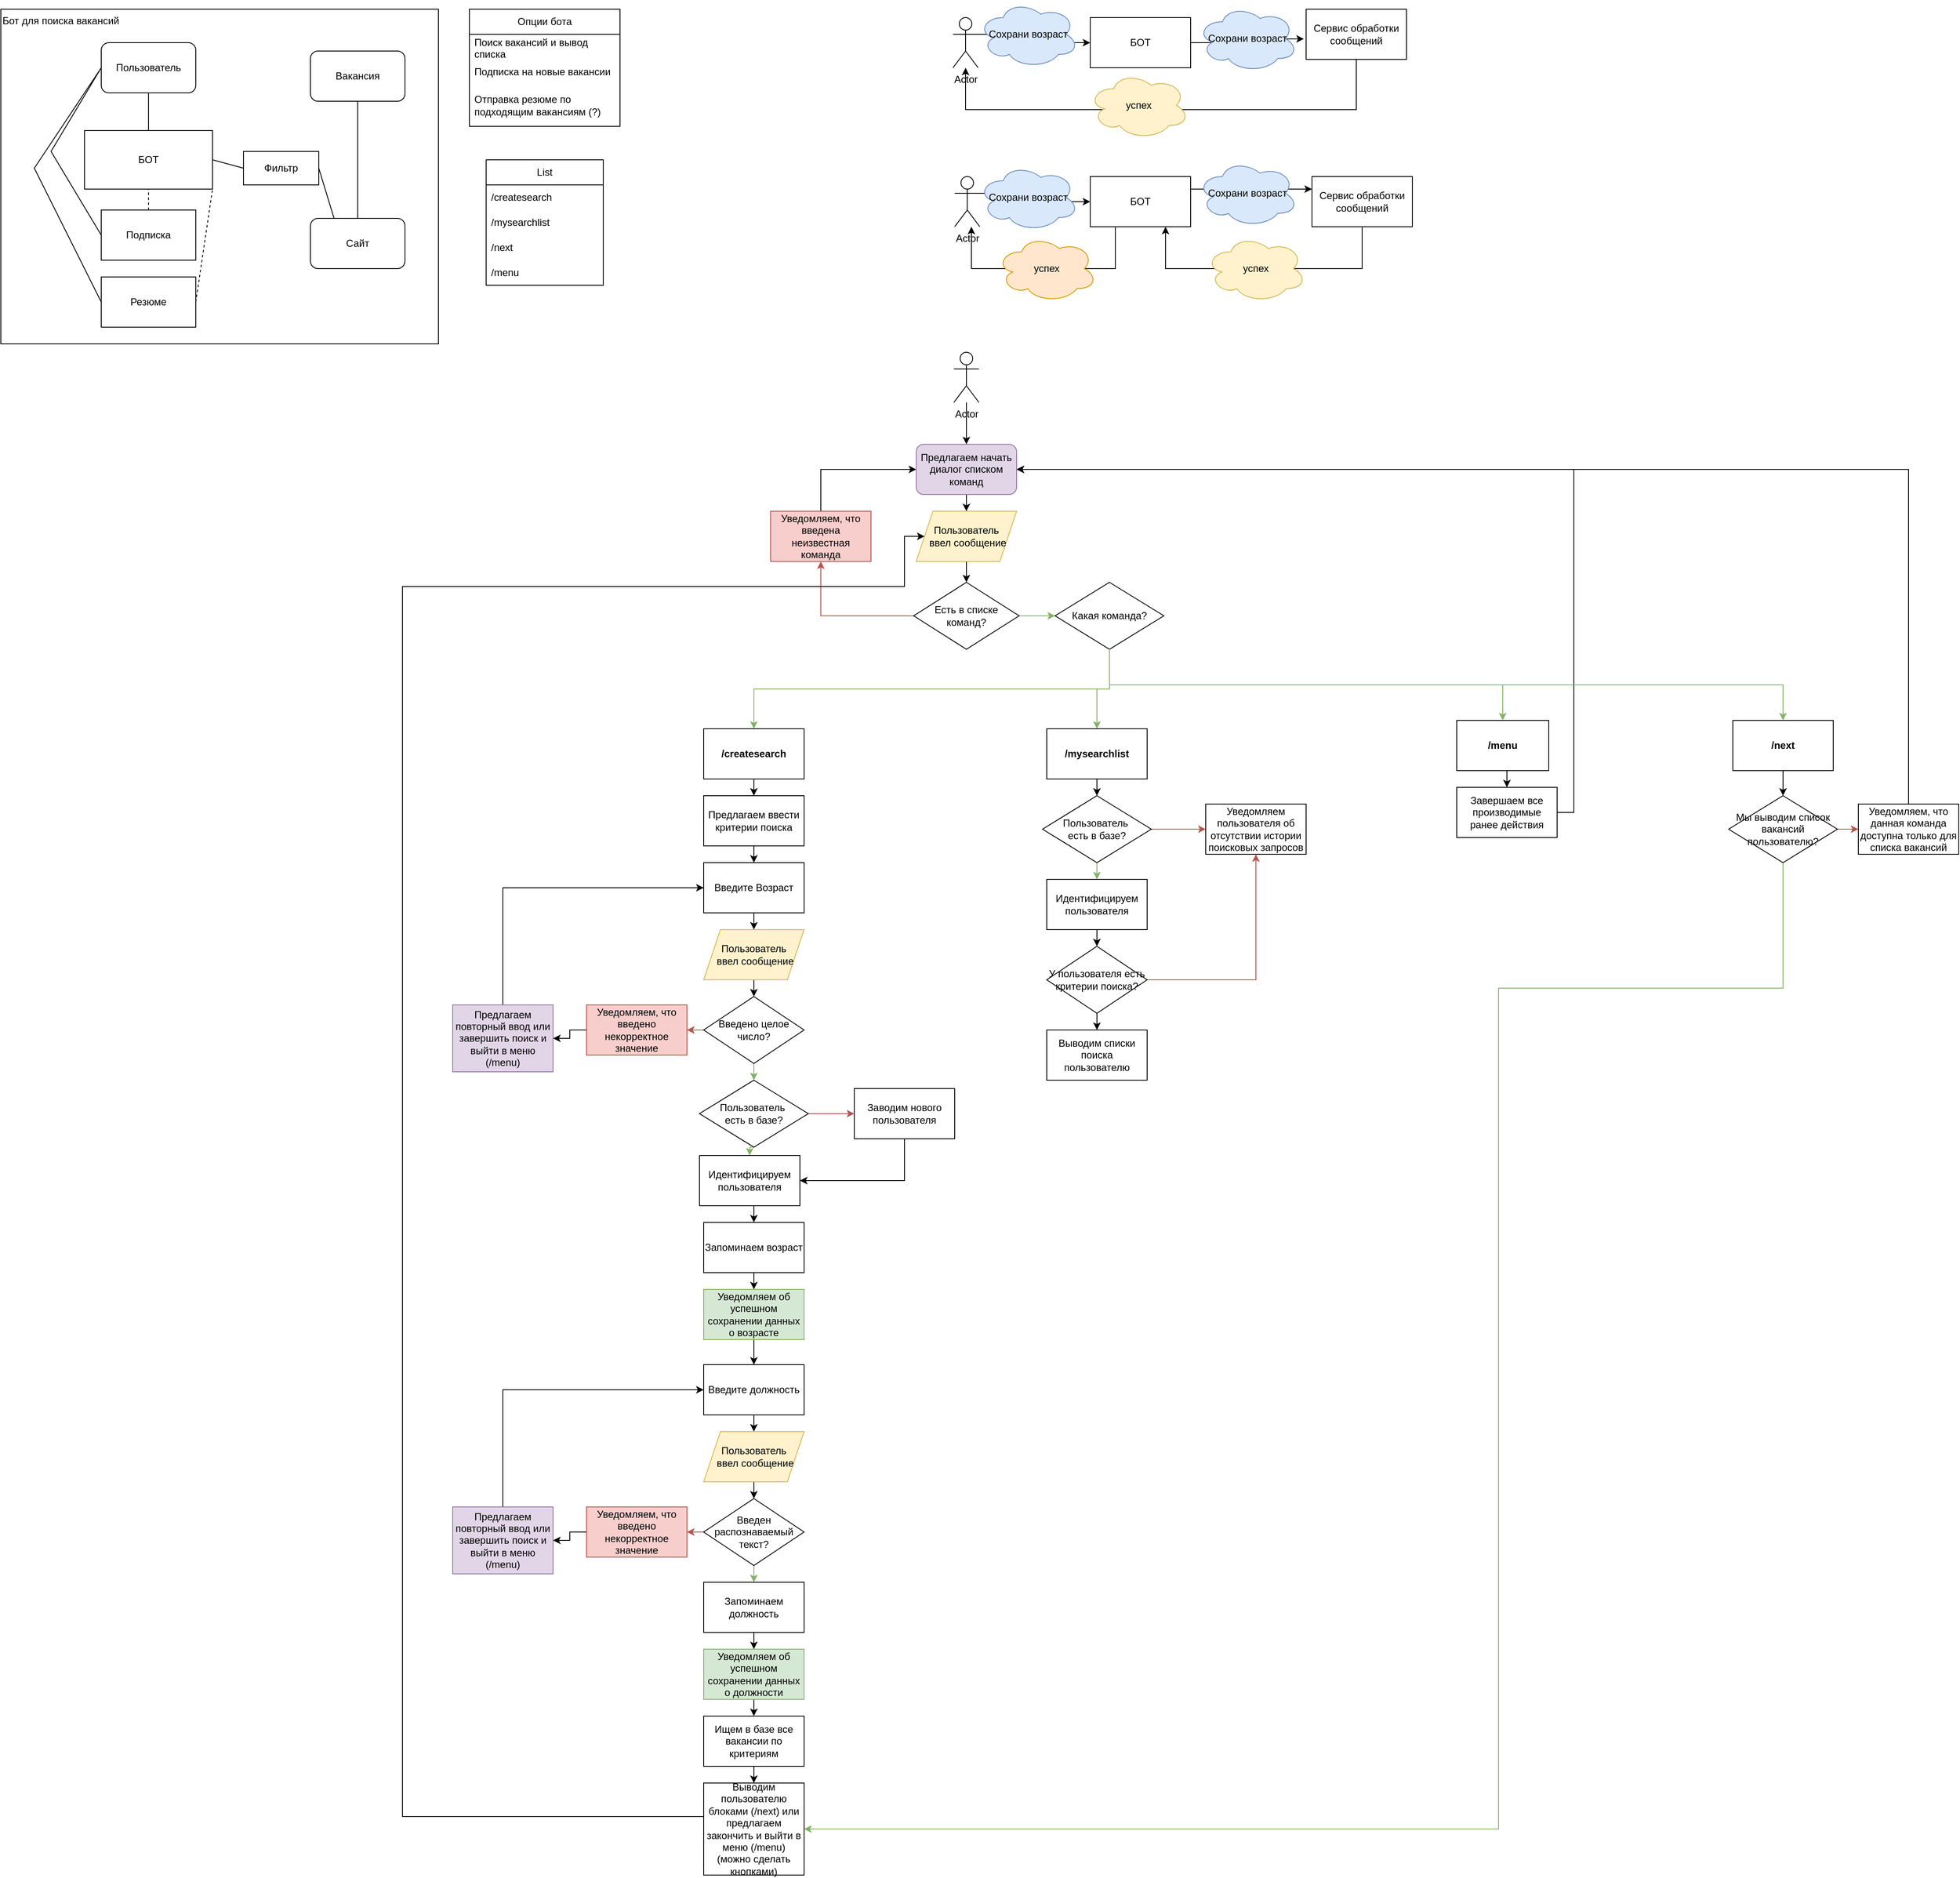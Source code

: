 <mxfile version="26.0.13">
  <diagram name="Страница — 1" id="PxiWRlju5SRMl_IQGcl_">
    <mxGraphModel dx="2215" dy="759" grid="1" gridSize="10" guides="1" tooltips="1" connect="1" arrows="1" fold="1" page="1" pageScale="1" pageWidth="827" pageHeight="1169" math="0" shadow="0">
      <root>
        <mxCell id="0" />
        <mxCell id="1" parent="0" />
        <object label="Бот для поиска вакансий" id="4vYxt44_CAvYpNPKEf0z-1">
          <mxCell style="rounded=0;whiteSpace=wrap;html=1;align=left;verticalAlign=top;" parent="1" vertex="1">
            <mxGeometry x="-740" y="60" width="523" height="400" as="geometry" />
          </mxCell>
        </object>
        <mxCell id="4vYxt44_CAvYpNPKEf0z-2" value="Пользователь" style="rounded=1;whiteSpace=wrap;html=1;" parent="1" vertex="1">
          <mxGeometry x="-620" y="100" width="113" height="60" as="geometry" />
        </mxCell>
        <mxCell id="4vYxt44_CAvYpNPKEf0z-3" value="Вакансия" style="rounded=1;whiteSpace=wrap;html=1;" parent="1" vertex="1">
          <mxGeometry x="-370" y="110" width="113" height="60" as="geometry" />
        </mxCell>
        <mxCell id="4vYxt44_CAvYpNPKEf0z-5" value="Сайт" style="rounded=1;whiteSpace=wrap;html=1;" parent="1" vertex="1">
          <mxGeometry x="-370" y="310" width="113" height="60" as="geometry" />
        </mxCell>
        <mxCell id="4vYxt44_CAvYpNPKEf0z-6" value="" style="endArrow=none;html=1;rounded=0;entryX=0.5;entryY=1;entryDx=0;entryDy=0;exitX=0.5;exitY=0;exitDx=0;exitDy=0;" parent="1" source="4vYxt44_CAvYpNPKEf0z-5" target="4vYxt44_CAvYpNPKEf0z-3" edge="1">
          <mxGeometry width="50" height="50" relative="1" as="geometry">
            <mxPoint x="-410" y="270" as="sourcePoint" />
            <mxPoint x="-360" y="220" as="targetPoint" />
          </mxGeometry>
        </mxCell>
        <mxCell id="4vYxt44_CAvYpNPKEf0z-7" value="БОТ" style="rounded=0;whiteSpace=wrap;html=1;" parent="1" vertex="1">
          <mxGeometry x="-640" y="205" width="153" height="70" as="geometry" />
        </mxCell>
        <mxCell id="4vYxt44_CAvYpNPKEf0z-10" value="" style="endArrow=none;html=1;rounded=0;entryX=0.5;entryY=1;entryDx=0;entryDy=0;exitX=0.5;exitY=0;exitDx=0;exitDy=0;" parent="1" source="4vYxt44_CAvYpNPKEf0z-7" target="4vYxt44_CAvYpNPKEf0z-2" edge="1">
          <mxGeometry width="50" height="50" relative="1" as="geometry">
            <mxPoint x="-410" y="270" as="sourcePoint" />
            <mxPoint x="-360" y="220" as="targetPoint" />
          </mxGeometry>
        </mxCell>
        <mxCell id="4vYxt44_CAvYpNPKEf0z-12" value="Подписка" style="rounded=0;whiteSpace=wrap;html=1;" parent="1" vertex="1">
          <mxGeometry x="-620" y="300" width="113" height="60" as="geometry" />
        </mxCell>
        <mxCell id="4vYxt44_CAvYpNPKEf0z-13" value="" style="endArrow=none;html=1;rounded=0;exitX=0;exitY=0.5;exitDx=0;exitDy=0;entryX=0;entryY=0.5;entryDx=0;entryDy=0;" parent="1" source="4vYxt44_CAvYpNPKEf0z-12" target="4vYxt44_CAvYpNPKEf0z-2" edge="1">
          <mxGeometry width="50" height="50" relative="1" as="geometry">
            <mxPoint x="-560" y="300" as="sourcePoint" />
            <mxPoint x="-510" y="250" as="targetPoint" />
            <Array as="points">
              <mxPoint x="-680" y="230" />
            </Array>
          </mxGeometry>
        </mxCell>
        <mxCell id="4vYxt44_CAvYpNPKEf0z-16" value="Опции бота" style="swimlane;fontStyle=0;childLayout=stackLayout;horizontal=1;startSize=30;horizontalStack=0;resizeParent=1;resizeParentMax=0;resizeLast=0;collapsible=1;marginBottom=0;whiteSpace=wrap;html=1;" parent="1" vertex="1">
          <mxGeometry x="-180" y="60" width="180" height="140" as="geometry">
            <mxRectangle x="620" y="40" width="110" height="30" as="alternateBounds" />
          </mxGeometry>
        </mxCell>
        <mxCell id="4vYxt44_CAvYpNPKEf0z-17" value="Поиск вакансий и вывод списка" style="text;strokeColor=none;fillColor=none;align=left;verticalAlign=middle;spacingLeft=4;spacingRight=4;overflow=hidden;points=[[0,0.5],[1,0.5]];portConstraint=eastwest;rotatable=0;whiteSpace=wrap;html=1;" parent="4vYxt44_CAvYpNPKEf0z-16" vertex="1">
          <mxGeometry y="30" width="180" height="30" as="geometry" />
        </mxCell>
        <mxCell id="4vYxt44_CAvYpNPKEf0z-18" value="Подписка на новые вакансии" style="text;strokeColor=none;fillColor=none;align=left;verticalAlign=middle;spacingLeft=4;spacingRight=4;overflow=hidden;points=[[0,0.5],[1,0.5]];portConstraint=eastwest;rotatable=0;whiteSpace=wrap;html=1;" parent="4vYxt44_CAvYpNPKEf0z-16" vertex="1">
          <mxGeometry y="60" width="180" height="30" as="geometry" />
        </mxCell>
        <mxCell id="4vYxt44_CAvYpNPKEf0z-19" value="Отправка резюме по подходящим вакансиям (?)" style="text;strokeColor=none;fillColor=none;align=left;verticalAlign=middle;spacingLeft=4;spacingRight=4;overflow=hidden;points=[[0,0.5],[1,0.5]];portConstraint=eastwest;rotatable=0;whiteSpace=wrap;html=1;" parent="4vYxt44_CAvYpNPKEf0z-16" vertex="1">
          <mxGeometry y="90" width="180" height="50" as="geometry" />
        </mxCell>
        <mxCell id="4vYxt44_CAvYpNPKEf0z-20" value="Резюме" style="rounded=0;whiteSpace=wrap;html=1;" parent="1" vertex="1">
          <mxGeometry x="-620" y="380" width="113" height="60" as="geometry" />
        </mxCell>
        <mxCell id="4vYxt44_CAvYpNPKEf0z-21" value="" style="endArrow=none;html=1;rounded=0;exitX=0;exitY=0.5;exitDx=0;exitDy=0;" parent="1" source="4vYxt44_CAvYpNPKEf0z-20" edge="1">
          <mxGeometry width="50" height="50" relative="1" as="geometry">
            <mxPoint x="-350" y="320" as="sourcePoint" />
            <mxPoint x="-620" y="130" as="targetPoint" />
            <Array as="points">
              <mxPoint x="-700" y="250" />
            </Array>
          </mxGeometry>
        </mxCell>
        <mxCell id="4vYxt44_CAvYpNPKEf0z-22" value="" style="endArrow=none;dashed=1;html=1;rounded=0;entryX=1;entryY=1;entryDx=0;entryDy=0;exitX=1;exitY=0.5;exitDx=0;exitDy=0;" parent="1" source="4vYxt44_CAvYpNPKEf0z-20" target="4vYxt44_CAvYpNPKEf0z-7" edge="1">
          <mxGeometry width="50" height="50" relative="1" as="geometry">
            <mxPoint x="-410" y="330" as="sourcePoint" />
            <mxPoint x="-360" y="280" as="targetPoint" />
          </mxGeometry>
        </mxCell>
        <mxCell id="4vYxt44_CAvYpNPKEf0z-23" value="" style="endArrow=none;dashed=1;html=1;rounded=0;exitX=0.5;exitY=0;exitDx=0;exitDy=0;entryX=0.5;entryY=1;entryDx=0;entryDy=0;" parent="1" source="4vYxt44_CAvYpNPKEf0z-12" target="4vYxt44_CAvYpNPKEf0z-7" edge="1">
          <mxGeometry width="50" height="50" relative="1" as="geometry">
            <mxPoint x="-410" y="330" as="sourcePoint" />
            <mxPoint x="-360" y="280" as="targetPoint" />
          </mxGeometry>
        </mxCell>
        <mxCell id="4vYxt44_CAvYpNPKEf0z-24" value="Фильтр" style="rounded=0;whiteSpace=wrap;html=1;" parent="1" vertex="1">
          <mxGeometry x="-450" y="230" width="90" height="40" as="geometry" />
        </mxCell>
        <mxCell id="4vYxt44_CAvYpNPKEf0z-25" value="" style="endArrow=none;html=1;rounded=0;entryX=1;entryY=0.5;entryDx=0;entryDy=0;exitX=0;exitY=0.5;exitDx=0;exitDy=0;" parent="1" source="4vYxt44_CAvYpNPKEf0z-24" target="4vYxt44_CAvYpNPKEf0z-7" edge="1">
          <mxGeometry width="50" height="50" relative="1" as="geometry">
            <mxPoint x="-410" y="330" as="sourcePoint" />
            <mxPoint x="-360" y="280" as="targetPoint" />
          </mxGeometry>
        </mxCell>
        <mxCell id="4vYxt44_CAvYpNPKEf0z-27" value="" style="endArrow=none;html=1;rounded=0;entryX=1;entryY=0.5;entryDx=0;entryDy=0;exitX=0.25;exitY=0;exitDx=0;exitDy=0;" parent="1" source="4vYxt44_CAvYpNPKEf0z-5" target="4vYxt44_CAvYpNPKEf0z-24" edge="1">
          <mxGeometry width="50" height="50" relative="1" as="geometry">
            <mxPoint x="-410" y="330" as="sourcePoint" />
            <mxPoint x="-360" y="280" as="targetPoint" />
          </mxGeometry>
        </mxCell>
        <mxCell id="38Pmqb4Eqk_W6jEw18lp-6" style="edgeStyle=orthogonalEdgeStyle;rounded=0;orthogonalLoop=1;jettySize=auto;html=1;exitX=0.5;exitY=1;exitDx=0;exitDy=0;entryX=0.5;entryY=0;entryDx=0;entryDy=0;" parent="1" source="38Pmqb4Eqk_W6jEw18lp-1" target="38Pmqb4Eqk_W6jEw18lp-3" edge="1">
          <mxGeometry relative="1" as="geometry" />
        </mxCell>
        <mxCell id="38Pmqb4Eqk_W6jEw18lp-1" value="Пользователь&lt;div&gt;&amp;nbsp;ввел сообщение&lt;/div&gt;" style="shape=parallelogram;perimeter=parallelogramPerimeter;whiteSpace=wrap;html=1;fixedSize=1;fillColor=#fff2cc;strokeColor=#d6b656;" parent="1" vertex="1">
          <mxGeometry x="354" y="660" width="120" height="60" as="geometry" />
        </mxCell>
        <object label="" Нет="" id="38Pmqb4Eqk_W6jEw18lp-10">
          <mxCell style="edgeStyle=orthogonalEdgeStyle;rounded=0;orthogonalLoop=1;jettySize=auto;html=1;exitX=0;exitY=0.5;exitDx=0;exitDy=0;entryX=0.5;entryY=1;entryDx=0;entryDy=0;fillColor=#f8cecc;strokeColor=#b85450;" parent="1" source="38Pmqb4Eqk_W6jEw18lp-3" target="38Pmqb4Eqk_W6jEw18lp-9" edge="1">
            <mxGeometry relative="1" as="geometry" />
          </mxCell>
        </object>
        <mxCell id="38Pmqb4Eqk_W6jEw18lp-21" style="edgeStyle=orthogonalEdgeStyle;rounded=0;orthogonalLoop=1;jettySize=auto;html=1;exitX=1;exitY=0.5;exitDx=0;exitDy=0;entryX=0;entryY=0.5;entryDx=0;entryDy=0;fillColor=#d5e8d4;strokeColor=#82b366;" parent="1" source="38Pmqb4Eqk_W6jEw18lp-3" target="38Pmqb4Eqk_W6jEw18lp-13" edge="1">
          <mxGeometry relative="1" as="geometry" />
        </mxCell>
        <mxCell id="38Pmqb4Eqk_W6jEw18lp-3" value="Есть в списке команд?" style="rhombus;whiteSpace=wrap;html=1;" parent="1" vertex="1">
          <mxGeometry x="351" y="745" width="126" height="80" as="geometry" />
        </mxCell>
        <mxCell id="38Pmqb4Eqk_W6jEw18lp-8" style="edgeStyle=orthogonalEdgeStyle;rounded=0;orthogonalLoop=1;jettySize=auto;html=1;exitX=0.5;exitY=1;exitDx=0;exitDy=0;entryX=0.5;entryY=0;entryDx=0;entryDy=0;" parent="1" source="38Pmqb4Eqk_W6jEw18lp-7" target="38Pmqb4Eqk_W6jEw18lp-1" edge="1">
          <mxGeometry relative="1" as="geometry" />
        </mxCell>
        <mxCell id="38Pmqb4Eqk_W6jEw18lp-7" value="Предлагаем начать диалог списком команд" style="rounded=1;whiteSpace=wrap;html=1;fillColor=#e1d5e7;strokeColor=#9673a6;" parent="1" vertex="1">
          <mxGeometry x="354" y="580" width="120" height="60" as="geometry" />
        </mxCell>
        <mxCell id="38Pmqb4Eqk_W6jEw18lp-11" style="edgeStyle=orthogonalEdgeStyle;rounded=0;orthogonalLoop=1;jettySize=auto;html=1;exitX=0.5;exitY=0;exitDx=0;exitDy=0;entryX=0;entryY=0.5;entryDx=0;entryDy=0;" parent="1" source="38Pmqb4Eqk_W6jEw18lp-9" target="38Pmqb4Eqk_W6jEw18lp-7" edge="1">
          <mxGeometry relative="1" as="geometry" />
        </mxCell>
        <mxCell id="38Pmqb4Eqk_W6jEw18lp-9" value="Уведомляем, что введена неизвестная команда" style="rounded=0;whiteSpace=wrap;html=1;fillColor=#f8cecc;strokeColor=#b85450;" parent="1" vertex="1">
          <mxGeometry x="180" y="660" width="120" height="60" as="geometry" />
        </mxCell>
        <mxCell id="38Pmqb4Eqk_W6jEw18lp-23" style="edgeStyle=orthogonalEdgeStyle;rounded=0;orthogonalLoop=1;jettySize=auto;html=1;exitX=0.5;exitY=1;exitDx=0;exitDy=0;entryX=0.5;entryY=0;entryDx=0;entryDy=0;fillColor=#d5e8d4;strokeColor=#82b366;" parent="1" source="38Pmqb4Eqk_W6jEw18lp-13" target="38Pmqb4Eqk_W6jEw18lp-22" edge="1">
          <mxGeometry relative="1" as="geometry" />
        </mxCell>
        <mxCell id="38Pmqb4Eqk_W6jEw18lp-68" style="edgeStyle=orthogonalEdgeStyle;rounded=0;orthogonalLoop=1;jettySize=auto;html=1;exitX=0.5;exitY=1;exitDx=0;exitDy=0;entryX=0.5;entryY=0;entryDx=0;entryDy=0;fillColor=#d5e8d4;strokeColor=#82b366;" parent="1" source="38Pmqb4Eqk_W6jEw18lp-13" target="38Pmqb4Eqk_W6jEw18lp-67" edge="1">
          <mxGeometry relative="1" as="geometry" />
        </mxCell>
        <mxCell id="38Pmqb4Eqk_W6jEw18lp-123" style="edgeStyle=orthogonalEdgeStyle;rounded=0;orthogonalLoop=1;jettySize=auto;html=1;exitX=0.5;exitY=1;exitDx=0;exitDy=0;entryX=0.5;entryY=0;entryDx=0;entryDy=0;fillColor=#d5e8d4;strokeColor=#82b366;" parent="1" source="38Pmqb4Eqk_W6jEw18lp-13" target="38Pmqb4Eqk_W6jEw18lp-121" edge="1">
          <mxGeometry relative="1" as="geometry" />
        </mxCell>
        <mxCell id="38Pmqb4Eqk_W6jEw18lp-13" value="&lt;div style=&quot;text-align: left;&quot;&gt;&lt;span style=&quot;background-color: transparent; color: light-dark(rgb(0, 0, 0), rgb(255, 255, 255));&quot;&gt;Какая команда?&lt;/span&gt;&lt;/div&gt;" style="rhombus;whiteSpace=wrap;html=1;" parent="1" vertex="1">
          <mxGeometry x="520" y="745" width="130" height="80" as="geometry" />
        </mxCell>
        <mxCell id="38Pmqb4Eqk_W6jEw18lp-16" value="List" style="swimlane;fontStyle=0;childLayout=stackLayout;horizontal=1;startSize=30;horizontalStack=0;resizeParent=1;resizeParentMax=0;resizeLast=0;collapsible=1;marginBottom=0;whiteSpace=wrap;html=1;" parent="1" vertex="1">
          <mxGeometry x="-160" y="240" width="140" height="150" as="geometry" />
        </mxCell>
        <mxCell id="38Pmqb4Eqk_W6jEw18lp-104" value="/createsearch" style="text;strokeColor=none;fillColor=none;align=left;verticalAlign=middle;spacingLeft=4;spacingRight=4;overflow=hidden;points=[[0,0.5],[1,0.5]];portConstraint=eastwest;rotatable=0;whiteSpace=wrap;html=1;" parent="38Pmqb4Eqk_W6jEw18lp-16" vertex="1">
          <mxGeometry y="30" width="140" height="30" as="geometry" />
        </mxCell>
        <mxCell id="38Pmqb4Eqk_W6jEw18lp-18" value="/mysearchlist" style="text;strokeColor=none;fillColor=none;align=left;verticalAlign=middle;spacingLeft=4;spacingRight=4;overflow=hidden;points=[[0,0.5],[1,0.5]];portConstraint=eastwest;rotatable=0;whiteSpace=wrap;html=1;" parent="38Pmqb4Eqk_W6jEw18lp-16" vertex="1">
          <mxGeometry y="60" width="140" height="30" as="geometry" />
        </mxCell>
        <mxCell id="38Pmqb4Eqk_W6jEw18lp-116" value="/next" style="text;strokeColor=none;fillColor=none;align=left;verticalAlign=middle;spacingLeft=4;spacingRight=4;overflow=hidden;points=[[0,0.5],[1,0.5]];portConstraint=eastwest;rotatable=0;whiteSpace=wrap;html=1;" parent="38Pmqb4Eqk_W6jEw18lp-16" vertex="1">
          <mxGeometry y="90" width="140" height="30" as="geometry" />
        </mxCell>
        <mxCell id="38Pmqb4Eqk_W6jEw18lp-19" value="/menu" style="text;strokeColor=none;fillColor=none;align=left;verticalAlign=middle;spacingLeft=4;spacingRight=4;overflow=hidden;points=[[0,0.5],[1,0.5]];portConstraint=eastwest;rotatable=0;whiteSpace=wrap;html=1;" parent="38Pmqb4Eqk_W6jEw18lp-16" vertex="1">
          <mxGeometry y="120" width="140" height="30" as="geometry" />
        </mxCell>
        <mxCell id="38Pmqb4Eqk_W6jEw18lp-25" value="" style="edgeStyle=orthogonalEdgeStyle;rounded=0;orthogonalLoop=1;jettySize=auto;html=1;" parent="1" source="38Pmqb4Eqk_W6jEw18lp-22" target="38Pmqb4Eqk_W6jEw18lp-24" edge="1">
          <mxGeometry relative="1" as="geometry" />
        </mxCell>
        <mxCell id="38Pmqb4Eqk_W6jEw18lp-22" value="&lt;b&gt;/createsearch&lt;/b&gt;" style="rounded=0;whiteSpace=wrap;html=1;" parent="1" vertex="1">
          <mxGeometry x="100" y="920" width="120" height="60" as="geometry" />
        </mxCell>
        <mxCell id="38Pmqb4Eqk_W6jEw18lp-27" value="" style="edgeStyle=orthogonalEdgeStyle;rounded=0;orthogonalLoop=1;jettySize=auto;html=1;" parent="1" source="38Pmqb4Eqk_W6jEw18lp-24" target="38Pmqb4Eqk_W6jEw18lp-26" edge="1">
          <mxGeometry relative="1" as="geometry" />
        </mxCell>
        <mxCell id="38Pmqb4Eqk_W6jEw18lp-24" value="Предлагаем ввести критерии поиска" style="rounded=0;whiteSpace=wrap;html=1;" parent="1" vertex="1">
          <mxGeometry x="100" y="1000" width="120" height="60" as="geometry" />
        </mxCell>
        <mxCell id="38Pmqb4Eqk_W6jEw18lp-31" style="edgeStyle=orthogonalEdgeStyle;rounded=0;orthogonalLoop=1;jettySize=auto;html=1;exitX=0.5;exitY=1;exitDx=0;exitDy=0;entryX=0.5;entryY=0;entryDx=0;entryDy=0;" parent="1" source="38Pmqb4Eqk_W6jEw18lp-26" target="38Pmqb4Eqk_W6jEw18lp-30" edge="1">
          <mxGeometry relative="1" as="geometry" />
        </mxCell>
        <mxCell id="38Pmqb4Eqk_W6jEw18lp-26" value="Введите Возраст" style="rounded=0;whiteSpace=wrap;html=1;" parent="1" vertex="1">
          <mxGeometry x="100" y="1080" width="120" height="60" as="geometry" />
        </mxCell>
        <mxCell id="38Pmqb4Eqk_W6jEw18lp-34" style="edgeStyle=orthogonalEdgeStyle;rounded=0;orthogonalLoop=1;jettySize=auto;html=1;exitX=0.5;exitY=1;exitDx=0;exitDy=0;entryX=0.5;entryY=0;entryDx=0;entryDy=0;" parent="1" source="38Pmqb4Eqk_W6jEw18lp-30" edge="1">
          <mxGeometry relative="1" as="geometry">
            <mxPoint x="160" y="1240" as="targetPoint" />
          </mxGeometry>
        </mxCell>
        <mxCell id="38Pmqb4Eqk_W6jEw18lp-30" value="Пользователь&lt;div&gt;&amp;nbsp;ввел сообщение&lt;/div&gt;" style="shape=parallelogram;perimeter=parallelogramPerimeter;whiteSpace=wrap;html=1;fixedSize=1;fillColor=#fff2cc;strokeColor=#d6b656;" parent="1" vertex="1">
          <mxGeometry x="100" y="1160" width="120" height="60" as="geometry" />
        </mxCell>
        <mxCell id="38Pmqb4Eqk_W6jEw18lp-38" style="edgeStyle=orthogonalEdgeStyle;rounded=0;orthogonalLoop=1;jettySize=auto;html=1;exitX=0;exitY=0.5;exitDx=0;exitDy=0;entryX=1;entryY=0.5;entryDx=0;entryDy=0;fillColor=#f8cecc;strokeColor=#b85450;" parent="1" source="38Pmqb4Eqk_W6jEw18lp-35" target="38Pmqb4Eqk_W6jEw18lp-37" edge="1">
          <mxGeometry relative="1" as="geometry" />
        </mxCell>
        <mxCell id="38Pmqb4Eqk_W6jEw18lp-106" style="edgeStyle=orthogonalEdgeStyle;rounded=0;orthogonalLoop=1;jettySize=auto;html=1;exitX=0.5;exitY=1;exitDx=0;exitDy=0;entryX=0.5;entryY=0;entryDx=0;entryDy=0;fillColor=#d5e8d4;strokeColor=#82b366;" parent="1" source="38Pmqb4Eqk_W6jEw18lp-35" target="38Pmqb4Eqk_W6jEw18lp-97" edge="1">
          <mxGeometry relative="1" as="geometry" />
        </mxCell>
        <mxCell id="38Pmqb4Eqk_W6jEw18lp-35" value="Введено целое число?" style="rhombus;whiteSpace=wrap;html=1;" parent="1" vertex="1">
          <mxGeometry x="100" y="1240" width="120" height="80" as="geometry" />
        </mxCell>
        <mxCell id="38Pmqb4Eqk_W6jEw18lp-40" style="edgeStyle=orthogonalEdgeStyle;rounded=0;orthogonalLoop=1;jettySize=auto;html=1;exitX=0;exitY=0.5;exitDx=0;exitDy=0;entryX=1;entryY=0.5;entryDx=0;entryDy=0;" parent="1" source="38Pmqb4Eqk_W6jEw18lp-37" target="38Pmqb4Eqk_W6jEw18lp-39" edge="1">
          <mxGeometry relative="1" as="geometry" />
        </mxCell>
        <mxCell id="38Pmqb4Eqk_W6jEw18lp-37" value="Уведомляем, что введено некорректное значение" style="rounded=0;whiteSpace=wrap;html=1;fillColor=#f8cecc;strokeColor=#b85450;" parent="1" vertex="1">
          <mxGeometry x="-40" y="1250" width="120" height="60" as="geometry" />
        </mxCell>
        <mxCell id="38Pmqb4Eqk_W6jEw18lp-41" style="edgeStyle=orthogonalEdgeStyle;rounded=0;orthogonalLoop=1;jettySize=auto;html=1;exitX=0.5;exitY=0;exitDx=0;exitDy=0;entryX=0;entryY=0.5;entryDx=0;entryDy=0;" parent="1" source="38Pmqb4Eqk_W6jEw18lp-39" target="38Pmqb4Eqk_W6jEw18lp-26" edge="1">
          <mxGeometry relative="1" as="geometry" />
        </mxCell>
        <mxCell id="38Pmqb4Eqk_W6jEw18lp-39" value="Предлагаем повторный ввод или завершить поиск и выйти в меню (&lt;span style=&quot;text-align: left;&quot;&gt;/menu&lt;/span&gt;)" style="rounded=0;whiteSpace=wrap;html=1;fillColor=#e1d5e7;strokeColor=#9673a6;" parent="1" vertex="1">
          <mxGeometry x="-200" y="1250" width="120" height="80" as="geometry" />
        </mxCell>
        <mxCell id="38Pmqb4Eqk_W6jEw18lp-61" style="edgeStyle=orthogonalEdgeStyle;rounded=0;orthogonalLoop=1;jettySize=auto;html=1;exitX=0.5;exitY=1;exitDx=0;exitDy=0;entryX=0.5;entryY=0;entryDx=0;entryDy=0;" parent="1" source="38Pmqb4Eqk_W6jEw18lp-43" target="38Pmqb4Eqk_W6jEw18lp-60" edge="1">
          <mxGeometry relative="1" as="geometry" />
        </mxCell>
        <mxCell id="38Pmqb4Eqk_W6jEw18lp-43" value="Запоминаем возраст" style="rounded=0;whiteSpace=wrap;html=1;" parent="1" vertex="1">
          <mxGeometry x="100" y="1510" width="120" height="60" as="geometry" />
        </mxCell>
        <mxCell id="38Pmqb4Eqk_W6jEw18lp-46" style="edgeStyle=orthogonalEdgeStyle;rounded=0;orthogonalLoop=1;jettySize=auto;html=1;exitX=0.5;exitY=1;exitDx=0;exitDy=0;entryX=0.5;entryY=0;entryDx=0;entryDy=0;" parent="1" source="38Pmqb4Eqk_W6jEw18lp-47" target="38Pmqb4Eqk_W6jEw18lp-49" edge="1">
          <mxGeometry relative="1" as="geometry" />
        </mxCell>
        <mxCell id="38Pmqb4Eqk_W6jEw18lp-47" value="Введите должность" style="rounded=0;whiteSpace=wrap;html=1;" parent="1" vertex="1">
          <mxGeometry x="100" y="1680" width="120" height="60" as="geometry" />
        </mxCell>
        <mxCell id="38Pmqb4Eqk_W6jEw18lp-48" style="edgeStyle=orthogonalEdgeStyle;rounded=0;orthogonalLoop=1;jettySize=auto;html=1;exitX=0.5;exitY=1;exitDx=0;exitDy=0;entryX=0.5;entryY=0;entryDx=0;entryDy=0;" parent="1" source="38Pmqb4Eqk_W6jEw18lp-49" edge="1">
          <mxGeometry relative="1" as="geometry">
            <mxPoint x="160" y="1840" as="targetPoint" />
          </mxGeometry>
        </mxCell>
        <mxCell id="38Pmqb4Eqk_W6jEw18lp-49" value="Пользователь&lt;div&gt;&amp;nbsp;ввел сообщение&lt;/div&gt;" style="shape=parallelogram;perimeter=parallelogramPerimeter;whiteSpace=wrap;html=1;fixedSize=1;fillColor=#fff2cc;strokeColor=#d6b656;" parent="1" vertex="1">
          <mxGeometry x="100" y="1760" width="120" height="60" as="geometry" />
        </mxCell>
        <mxCell id="38Pmqb4Eqk_W6jEw18lp-50" style="edgeStyle=orthogonalEdgeStyle;rounded=0;orthogonalLoop=1;jettySize=auto;html=1;exitX=0;exitY=0.5;exitDx=0;exitDy=0;entryX=1;entryY=0.5;entryDx=0;entryDy=0;fillColor=#f8cecc;strokeColor=#b85450;" parent="1" target="38Pmqb4Eqk_W6jEw18lp-52" edge="1">
          <mxGeometry relative="1" as="geometry">
            <mxPoint x="100" y="1880" as="sourcePoint" />
          </mxGeometry>
        </mxCell>
        <mxCell id="38Pmqb4Eqk_W6jEw18lp-51" style="edgeStyle=orthogonalEdgeStyle;rounded=0;orthogonalLoop=1;jettySize=auto;html=1;exitX=0;exitY=0.5;exitDx=0;exitDy=0;entryX=1;entryY=0.5;entryDx=0;entryDy=0;" parent="1" source="38Pmqb4Eqk_W6jEw18lp-52" target="38Pmqb4Eqk_W6jEw18lp-54" edge="1">
          <mxGeometry relative="1" as="geometry" />
        </mxCell>
        <mxCell id="38Pmqb4Eqk_W6jEw18lp-52" value="Уведомляем, что введено некорректное значение" style="rounded=0;whiteSpace=wrap;html=1;fillColor=#f8cecc;strokeColor=#b85450;" parent="1" vertex="1">
          <mxGeometry x="-40" y="1850" width="120" height="60" as="geometry" />
        </mxCell>
        <mxCell id="38Pmqb4Eqk_W6jEw18lp-53" style="edgeStyle=orthogonalEdgeStyle;rounded=0;orthogonalLoop=1;jettySize=auto;html=1;exitX=0.5;exitY=0;exitDx=0;exitDy=0;entryX=0;entryY=0.5;entryDx=0;entryDy=0;" parent="1" source="38Pmqb4Eqk_W6jEw18lp-54" target="38Pmqb4Eqk_W6jEw18lp-47" edge="1">
          <mxGeometry relative="1" as="geometry" />
        </mxCell>
        <mxCell id="38Pmqb4Eqk_W6jEw18lp-54" value="Предлагаем повторный ввод или завершить поиск и выйти в меню (&lt;span style=&quot;text-align: left;&quot;&gt;/menu&lt;/span&gt;)" style="rounded=0;whiteSpace=wrap;html=1;fillColor=#e1d5e7;strokeColor=#9673a6;" parent="1" vertex="1">
          <mxGeometry x="-200" y="1850" width="120" height="80" as="geometry" />
        </mxCell>
        <mxCell id="38Pmqb4Eqk_W6jEw18lp-59" style="edgeStyle=orthogonalEdgeStyle;rounded=0;orthogonalLoop=1;jettySize=auto;html=1;exitX=0.5;exitY=1;exitDx=0;exitDy=0;entryX=0.5;entryY=0;entryDx=0;entryDy=0;fillColor=#d5e8d4;strokeColor=#82b366;" parent="1" source="38Pmqb4Eqk_W6jEw18lp-56" target="38Pmqb4Eqk_W6jEw18lp-57" edge="1">
          <mxGeometry relative="1" as="geometry" />
        </mxCell>
        <mxCell id="38Pmqb4Eqk_W6jEw18lp-56" value="Введен распознаваемый текст?" style="rhombus;whiteSpace=wrap;html=1;" parent="1" vertex="1">
          <mxGeometry x="100" y="1840" width="120" height="80" as="geometry" />
        </mxCell>
        <mxCell id="38Pmqb4Eqk_W6jEw18lp-64" style="edgeStyle=orthogonalEdgeStyle;rounded=0;orthogonalLoop=1;jettySize=auto;html=1;exitX=0.5;exitY=1;exitDx=0;exitDy=0;entryX=0.5;entryY=0;entryDx=0;entryDy=0;" parent="1" source="38Pmqb4Eqk_W6jEw18lp-57" target="38Pmqb4Eqk_W6jEw18lp-63" edge="1">
          <mxGeometry relative="1" as="geometry" />
        </mxCell>
        <mxCell id="38Pmqb4Eqk_W6jEw18lp-57" value="Запоминаем должность" style="rounded=0;whiteSpace=wrap;html=1;" parent="1" vertex="1">
          <mxGeometry x="100" y="1940" width="120" height="60" as="geometry" />
        </mxCell>
        <mxCell id="38Pmqb4Eqk_W6jEw18lp-62" style="edgeStyle=orthogonalEdgeStyle;rounded=0;orthogonalLoop=1;jettySize=auto;html=1;exitX=0.5;exitY=1;exitDx=0;exitDy=0;entryX=0.5;entryY=0;entryDx=0;entryDy=0;" parent="1" source="38Pmqb4Eqk_W6jEw18lp-60" target="38Pmqb4Eqk_W6jEw18lp-47" edge="1">
          <mxGeometry relative="1" as="geometry" />
        </mxCell>
        <mxCell id="38Pmqb4Eqk_W6jEw18lp-60" value="Уведомляем об успешном сохранении данных о возрасте" style="rounded=0;whiteSpace=wrap;html=1;fillColor=#d5e8d4;strokeColor=#82b366;" parent="1" vertex="1">
          <mxGeometry x="100" y="1590" width="120" height="60" as="geometry" />
        </mxCell>
        <mxCell id="38Pmqb4Eqk_W6jEw18lp-112" style="edgeStyle=orthogonalEdgeStyle;rounded=0;orthogonalLoop=1;jettySize=auto;html=1;exitX=0.5;exitY=1;exitDx=0;exitDy=0;entryX=0.5;entryY=0;entryDx=0;entryDy=0;" parent="1" source="38Pmqb4Eqk_W6jEw18lp-63" target="38Pmqb4Eqk_W6jEw18lp-111" edge="1">
          <mxGeometry relative="1" as="geometry" />
        </mxCell>
        <mxCell id="38Pmqb4Eqk_W6jEw18lp-63" value="Уведомляем об успешном сохранении данных о должности" style="rounded=0;whiteSpace=wrap;html=1;fillColor=#d5e8d4;strokeColor=#82b366;" parent="1" vertex="1">
          <mxGeometry x="100" y="2020" width="120" height="60" as="geometry" />
        </mxCell>
        <mxCell id="38Pmqb4Eqk_W6jEw18lp-70" style="edgeStyle=orthogonalEdgeStyle;rounded=0;orthogonalLoop=1;jettySize=auto;html=1;exitX=0.5;exitY=1;exitDx=0;exitDy=0;entryX=0.5;entryY=0;entryDx=0;entryDy=0;" parent="1" source="38Pmqb4Eqk_W6jEw18lp-67" edge="1">
          <mxGeometry relative="1" as="geometry">
            <mxPoint x="570" y="1000" as="targetPoint" />
          </mxGeometry>
        </mxCell>
        <mxCell id="38Pmqb4Eqk_W6jEw18lp-67" value="&lt;span style=&quot;text-align: left;&quot;&gt;&lt;b&gt;/mysearchlist&lt;/b&gt;&lt;/span&gt;" style="rounded=0;whiteSpace=wrap;html=1;" parent="1" vertex="1">
          <mxGeometry x="510" y="920" width="120" height="60" as="geometry" />
        </mxCell>
        <mxCell id="38Pmqb4Eqk_W6jEw18lp-84" style="edgeStyle=orthogonalEdgeStyle;rounded=0;orthogonalLoop=1;jettySize=auto;html=1;exitX=1;exitY=0.5;exitDx=0;exitDy=0;entryX=0;entryY=0.5;entryDx=0;entryDy=0;fillColor=#f8cecc;strokeColor=#b85450;" parent="1" source="38Pmqb4Eqk_W6jEw18lp-85" target="38Pmqb4Eqk_W6jEw18lp-89" edge="1">
          <mxGeometry relative="1" as="geometry" />
        </mxCell>
        <mxCell id="38Pmqb4Eqk_W6jEw18lp-90" style="edgeStyle=orthogonalEdgeStyle;rounded=0;orthogonalLoop=1;jettySize=auto;html=1;exitX=0.5;exitY=1;exitDx=0;exitDy=0;entryX=0.5;entryY=0;entryDx=0;entryDy=0;fillColor=#d5e8d4;strokeColor=#82b366;" parent="1" source="38Pmqb4Eqk_W6jEw18lp-85" target="38Pmqb4Eqk_W6jEw18lp-87" edge="1">
          <mxGeometry relative="1" as="geometry" />
        </mxCell>
        <mxCell id="38Pmqb4Eqk_W6jEw18lp-85" value="Пользователь&amp;nbsp;&lt;div&gt;есть в базе?&lt;/div&gt;" style="rhombus;whiteSpace=wrap;html=1;" parent="1" vertex="1">
          <mxGeometry x="505" y="1000" width="130" height="80" as="geometry" />
        </mxCell>
        <mxCell id="38Pmqb4Eqk_W6jEw18lp-92" style="edgeStyle=orthogonalEdgeStyle;rounded=0;orthogonalLoop=1;jettySize=auto;html=1;exitX=0.5;exitY=1;exitDx=0;exitDy=0;entryX=0.5;entryY=0;entryDx=0;entryDy=0;" parent="1" source="38Pmqb4Eqk_W6jEw18lp-87" edge="1">
          <mxGeometry relative="1" as="geometry">
            <mxPoint x="570" y="1180" as="targetPoint" />
          </mxGeometry>
        </mxCell>
        <mxCell id="38Pmqb4Eqk_W6jEw18lp-87" value="Идентифицируем пользователя" style="rounded=0;whiteSpace=wrap;html=1;" parent="1" vertex="1">
          <mxGeometry x="510" y="1100" width="120" height="60" as="geometry" />
        </mxCell>
        <mxCell id="38Pmqb4Eqk_W6jEw18lp-89" value="Уведомляем пользователя об отсутствии истории поисковых запросов" style="rounded=0;whiteSpace=wrap;html=1;" parent="1" vertex="1">
          <mxGeometry x="700" y="1010" width="120" height="60" as="geometry" />
        </mxCell>
        <mxCell id="38Pmqb4Eqk_W6jEw18lp-94" style="edgeStyle=orthogonalEdgeStyle;rounded=0;orthogonalLoop=1;jettySize=auto;html=1;exitX=1;exitY=0.5;exitDx=0;exitDy=0;entryX=0.5;entryY=1;entryDx=0;entryDy=0;fillColor=#f8cecc;strokeColor=#b85450;" parent="1" source="38Pmqb4Eqk_W6jEw18lp-93" target="38Pmqb4Eqk_W6jEw18lp-89" edge="1">
          <mxGeometry relative="1" as="geometry" />
        </mxCell>
        <mxCell id="38Pmqb4Eqk_W6jEw18lp-120" style="edgeStyle=orthogonalEdgeStyle;rounded=0;orthogonalLoop=1;jettySize=auto;html=1;exitX=0.5;exitY=1;exitDx=0;exitDy=0;entryX=0.5;entryY=0;entryDx=0;entryDy=0;" parent="1" source="38Pmqb4Eqk_W6jEw18lp-93" target="38Pmqb4Eqk_W6jEw18lp-119" edge="1">
          <mxGeometry relative="1" as="geometry" />
        </mxCell>
        <mxCell id="38Pmqb4Eqk_W6jEw18lp-93" value="У пользователя есть критерии поиска?" style="rhombus;whiteSpace=wrap;html=1;" parent="1" vertex="1">
          <mxGeometry x="510" y="1180" width="120" height="80" as="geometry" />
        </mxCell>
        <mxCell id="38Pmqb4Eqk_W6jEw18lp-96" style="edgeStyle=orthogonalEdgeStyle;rounded=0;orthogonalLoop=1;jettySize=auto;html=1;exitX=1;exitY=0.5;exitDx=0;exitDy=0;entryX=0;entryY=0.5;entryDx=0;entryDy=0;fillColor=#f8cecc;strokeColor=#b85450;" parent="1" source="38Pmqb4Eqk_W6jEw18lp-97" target="38Pmqb4Eqk_W6jEw18lp-101" edge="1">
          <mxGeometry relative="1" as="geometry" />
        </mxCell>
        <mxCell id="38Pmqb4Eqk_W6jEw18lp-109" style="edgeStyle=orthogonalEdgeStyle;rounded=0;orthogonalLoop=1;jettySize=auto;html=1;exitX=0.5;exitY=1;exitDx=0;exitDy=0;entryX=0.5;entryY=0;entryDx=0;entryDy=0;fillColor=#d5e8d4;strokeColor=#82b366;" parent="1" source="38Pmqb4Eqk_W6jEw18lp-97" target="38Pmqb4Eqk_W6jEw18lp-99" edge="1">
          <mxGeometry relative="1" as="geometry" />
        </mxCell>
        <mxCell id="38Pmqb4Eqk_W6jEw18lp-97" value="Пользователь&amp;nbsp;&lt;div&gt;есть в базе?&lt;/div&gt;" style="rhombus;whiteSpace=wrap;html=1;" parent="1" vertex="1">
          <mxGeometry x="95" y="1340" width="130" height="80" as="geometry" />
        </mxCell>
        <mxCell id="38Pmqb4Eqk_W6jEw18lp-107" style="edgeStyle=orthogonalEdgeStyle;rounded=0;orthogonalLoop=1;jettySize=auto;html=1;exitX=0.5;exitY=1;exitDx=0;exitDy=0;entryX=0.5;entryY=0;entryDx=0;entryDy=0;" parent="1" source="38Pmqb4Eqk_W6jEw18lp-99" target="38Pmqb4Eqk_W6jEw18lp-43" edge="1">
          <mxGeometry relative="1" as="geometry" />
        </mxCell>
        <mxCell id="38Pmqb4Eqk_W6jEw18lp-99" value="Идентифицируем пользователя" style="rounded=0;whiteSpace=wrap;html=1;" parent="1" vertex="1">
          <mxGeometry x="95" y="1430" width="120" height="60" as="geometry" />
        </mxCell>
        <mxCell id="38Pmqb4Eqk_W6jEw18lp-110" style="edgeStyle=orthogonalEdgeStyle;rounded=0;orthogonalLoop=1;jettySize=auto;html=1;exitX=0.5;exitY=1;exitDx=0;exitDy=0;entryX=1;entryY=0.5;entryDx=0;entryDy=0;" parent="1" source="38Pmqb4Eqk_W6jEw18lp-101" target="38Pmqb4Eqk_W6jEw18lp-99" edge="1">
          <mxGeometry relative="1" as="geometry" />
        </mxCell>
        <mxCell id="38Pmqb4Eqk_W6jEw18lp-101" value="Заводим нового пользователя" style="rounded=0;whiteSpace=wrap;html=1;" parent="1" vertex="1">
          <mxGeometry x="280" y="1350" width="120" height="60" as="geometry" />
        </mxCell>
        <mxCell id="38Pmqb4Eqk_W6jEw18lp-115" style="edgeStyle=orthogonalEdgeStyle;rounded=0;orthogonalLoop=1;jettySize=auto;html=1;exitX=0.5;exitY=1;exitDx=0;exitDy=0;entryX=0.5;entryY=0;entryDx=0;entryDy=0;" parent="1" source="38Pmqb4Eqk_W6jEw18lp-111" target="38Pmqb4Eqk_W6jEw18lp-114" edge="1">
          <mxGeometry relative="1" as="geometry" />
        </mxCell>
        <mxCell id="38Pmqb4Eqk_W6jEw18lp-111" value="Ищем в базе все вакансии по критериям" style="rounded=0;whiteSpace=wrap;html=1;" parent="1" vertex="1">
          <mxGeometry x="100" y="2100" width="120" height="60" as="geometry" />
        </mxCell>
        <mxCell id="38Pmqb4Eqk_W6jEw18lp-117" style="edgeStyle=orthogonalEdgeStyle;rounded=0;orthogonalLoop=1;jettySize=auto;html=1;exitX=0;exitY=0.5;exitDx=0;exitDy=0;entryX=0;entryY=0.5;entryDx=0;entryDy=0;" parent="1" source="38Pmqb4Eqk_W6jEw18lp-114" target="38Pmqb4Eqk_W6jEw18lp-1" edge="1">
          <mxGeometry relative="1" as="geometry">
            <Array as="points">
              <mxPoint x="-260" y="2220" />
              <mxPoint x="-260" y="750" />
              <mxPoint x="340" y="750" />
              <mxPoint x="340" y="690" />
            </Array>
          </mxGeometry>
        </mxCell>
        <mxCell id="38Pmqb4Eqk_W6jEw18lp-114" value="Выводим пользователю блоками (/next) или предлагаем закончить и выйти в меню (/menu)&lt;br&gt;(можно сделать кнопками)" style="rounded=0;whiteSpace=wrap;html=1;" parent="1" vertex="1">
          <mxGeometry x="100" y="2180" width="120" height="110" as="geometry" />
        </mxCell>
        <mxCell id="38Pmqb4Eqk_W6jEw18lp-119" value="Выводим списки поиска пользователю" style="rounded=0;whiteSpace=wrap;html=1;" parent="1" vertex="1">
          <mxGeometry x="510" y="1280" width="120" height="60" as="geometry" />
        </mxCell>
        <mxCell id="38Pmqb4Eqk_W6jEw18lp-124" style="edgeStyle=orthogonalEdgeStyle;rounded=0;orthogonalLoop=1;jettySize=auto;html=1;exitX=1;exitY=0.5;exitDx=0;exitDy=0;entryX=1;entryY=0.5;entryDx=0;entryDy=0;" parent="1" source="38Pmqb4Eqk_W6jEw18lp-137" target="38Pmqb4Eqk_W6jEw18lp-7" edge="1">
          <mxGeometry relative="1" as="geometry" />
        </mxCell>
        <mxCell id="38Pmqb4Eqk_W6jEw18lp-138" style="edgeStyle=orthogonalEdgeStyle;rounded=0;orthogonalLoop=1;jettySize=auto;html=1;exitX=0.5;exitY=1;exitDx=0;exitDy=0;entryX=0.5;entryY=0;entryDx=0;entryDy=0;" parent="1" source="38Pmqb4Eqk_W6jEw18lp-121" target="38Pmqb4Eqk_W6jEw18lp-137" edge="1">
          <mxGeometry relative="1" as="geometry" />
        </mxCell>
        <mxCell id="38Pmqb4Eqk_W6jEw18lp-121" value="&lt;b&gt;/menu&lt;/b&gt;" style="rounded=0;whiteSpace=wrap;html=1;" parent="1" vertex="1">
          <mxGeometry x="1000" y="910" width="110" height="60" as="geometry" />
        </mxCell>
        <mxCell id="38Pmqb4Eqk_W6jEw18lp-130" style="edgeStyle=orthogonalEdgeStyle;rounded=0;orthogonalLoop=1;jettySize=auto;html=1;exitX=0.5;exitY=1;exitDx=0;exitDy=0;entryX=0.5;entryY=0;entryDx=0;entryDy=0;" parent="1" source="38Pmqb4Eqk_W6jEw18lp-127" target="38Pmqb4Eqk_W6jEw18lp-129" edge="1">
          <mxGeometry relative="1" as="geometry" />
        </mxCell>
        <mxCell id="38Pmqb4Eqk_W6jEw18lp-127" value="&lt;b&gt;/next&lt;/b&gt;" style="rounded=0;whiteSpace=wrap;html=1;" parent="1" vertex="1">
          <mxGeometry x="1330" y="910" width="120" height="60" as="geometry" />
        </mxCell>
        <mxCell id="38Pmqb4Eqk_W6jEw18lp-128" style="edgeStyle=orthogonalEdgeStyle;rounded=0;orthogonalLoop=1;jettySize=auto;html=1;exitX=0.5;exitY=1;exitDx=0;exitDy=0;fillColor=#d5e8d4;strokeColor=#82b366;entryX=0.5;entryY=0;entryDx=0;entryDy=0;" parent="1" source="38Pmqb4Eqk_W6jEw18lp-13" target="38Pmqb4Eqk_W6jEw18lp-127" edge="1">
          <mxGeometry relative="1" as="geometry">
            <mxPoint x="1390" y="920" as="targetPoint" />
          </mxGeometry>
        </mxCell>
        <mxCell id="38Pmqb4Eqk_W6jEw18lp-132" style="edgeStyle=orthogonalEdgeStyle;rounded=0;orthogonalLoop=1;jettySize=auto;html=1;exitX=0.5;exitY=1;exitDx=0;exitDy=0;entryX=1;entryY=0.5;entryDx=0;entryDy=0;fillColor=#d5e8d4;strokeColor=#82b366;" parent="1" source="38Pmqb4Eqk_W6jEw18lp-129" target="38Pmqb4Eqk_W6jEw18lp-114" edge="1">
          <mxGeometry relative="1" as="geometry">
            <mxPoint x="1301" y="1040" as="targetPoint" />
            <Array as="points">
              <mxPoint x="1390" y="1230" />
              <mxPoint x="1050" y="1230" />
              <mxPoint x="1050" y="2235" />
            </Array>
          </mxGeometry>
        </mxCell>
        <mxCell id="38Pmqb4Eqk_W6jEw18lp-134" style="edgeStyle=orthogonalEdgeStyle;rounded=0;orthogonalLoop=1;jettySize=auto;html=1;exitX=1;exitY=0.5;exitDx=0;exitDy=0;entryX=0;entryY=0.5;entryDx=0;entryDy=0;fillColor=#f8cecc;strokeColor=#b85450;" parent="1" source="38Pmqb4Eqk_W6jEw18lp-129" target="38Pmqb4Eqk_W6jEw18lp-133" edge="1">
          <mxGeometry relative="1" as="geometry" />
        </mxCell>
        <mxCell id="38Pmqb4Eqk_W6jEw18lp-129" value="Мы выводим список вакансий пользователю?" style="rhombus;whiteSpace=wrap;html=1;" parent="1" vertex="1">
          <mxGeometry x="1325" y="1000" width="130" height="80" as="geometry" />
        </mxCell>
        <mxCell id="38Pmqb4Eqk_W6jEw18lp-135" style="edgeStyle=orthogonalEdgeStyle;rounded=0;orthogonalLoop=1;jettySize=auto;html=1;exitX=0.5;exitY=0;exitDx=0;exitDy=0;entryX=1;entryY=0.5;entryDx=0;entryDy=0;" parent="1" source="38Pmqb4Eqk_W6jEw18lp-133" target="38Pmqb4Eqk_W6jEw18lp-7" edge="1">
          <mxGeometry relative="1" as="geometry" />
        </mxCell>
        <mxCell id="38Pmqb4Eqk_W6jEw18lp-133" value="Уведомляем, что данная команда доступна только для списка вакансий" style="rounded=0;whiteSpace=wrap;html=1;" parent="1" vertex="1">
          <mxGeometry x="1480" y="1010" width="120" height="60" as="geometry" />
        </mxCell>
        <mxCell id="38Pmqb4Eqk_W6jEw18lp-137" value="Завершаем все производимые ранее действия" style="rounded=0;whiteSpace=wrap;html=1;" parent="1" vertex="1">
          <mxGeometry x="1000" y="990" width="120" height="60" as="geometry" />
        </mxCell>
        <mxCell id="i1-nCvAUJqms2RC-k1bF-1" value="БОТ" style="rounded=0;whiteSpace=wrap;html=1;" vertex="1" parent="1">
          <mxGeometry x="562" y="70" width="120" height="60" as="geometry" />
        </mxCell>
        <mxCell id="i1-nCvAUJqms2RC-k1bF-15" style="edgeStyle=orthogonalEdgeStyle;rounded=0;orthogonalLoop=1;jettySize=auto;html=1;exitX=0.5;exitY=1;exitDx=0;exitDy=0;" edge="1" parent="1" source="i1-nCvAUJqms2RC-k1bF-2" target="i1-nCvAUJqms2RC-k1bF-5">
          <mxGeometry relative="1" as="geometry">
            <Array as="points">
              <mxPoint x="880" y="180" />
              <mxPoint x="413" y="180" />
            </Array>
          </mxGeometry>
        </mxCell>
        <mxCell id="i1-nCvAUJqms2RC-k1bF-2" value="Сервис обработки сообщений" style="rounded=0;whiteSpace=wrap;html=1;" vertex="1" parent="1">
          <mxGeometry x="820" y="60" width="120" height="60" as="geometry" />
        </mxCell>
        <mxCell id="i1-nCvAUJqms2RC-k1bF-4" style="edgeStyle=orthogonalEdgeStyle;rounded=0;orthogonalLoop=1;jettySize=auto;html=1;entryX=0.5;entryY=0;entryDx=0;entryDy=0;" edge="1" parent="1" source="i1-nCvAUJqms2RC-k1bF-3" target="38Pmqb4Eqk_W6jEw18lp-7">
          <mxGeometry relative="1" as="geometry" />
        </mxCell>
        <mxCell id="i1-nCvAUJqms2RC-k1bF-3" value="Actor" style="shape=umlActor;verticalLabelPosition=bottom;verticalAlign=top;html=1;outlineConnect=0;" vertex="1" parent="1">
          <mxGeometry x="399" y="470" width="30" height="60" as="geometry" />
        </mxCell>
        <mxCell id="i1-nCvAUJqms2RC-k1bF-31" style="edgeStyle=orthogonalEdgeStyle;rounded=0;orthogonalLoop=1;jettySize=auto;html=1;exitX=1;exitY=0.333;exitDx=0;exitDy=0;exitPerimeter=0;entryX=0;entryY=0.5;entryDx=0;entryDy=0;" edge="1" parent="1" source="i1-nCvAUJqms2RC-k1bF-5" target="i1-nCvAUJqms2RC-k1bF-1">
          <mxGeometry relative="1" as="geometry" />
        </mxCell>
        <mxCell id="i1-nCvAUJqms2RC-k1bF-5" value="Actor" style="shape=umlActor;verticalLabelPosition=bottom;verticalAlign=top;html=1;outlineConnect=0;" vertex="1" parent="1">
          <mxGeometry x="398" y="70" width="30" height="60" as="geometry" />
        </mxCell>
        <mxCell id="i1-nCvAUJqms2RC-k1bF-16" value="успех" style="ellipse;shape=cloud;whiteSpace=wrap;html=1;fillColor=#fff2cc;strokeColor=#d6b656;" vertex="1" parent="1">
          <mxGeometry x="560" y="135" width="120" height="80" as="geometry" />
        </mxCell>
        <mxCell id="i1-nCvAUJqms2RC-k1bF-30" style="edgeStyle=orthogonalEdgeStyle;rounded=0;orthogonalLoop=1;jettySize=auto;html=1;exitX=0.25;exitY=1;exitDx=0;exitDy=0;" edge="1" parent="1" source="i1-nCvAUJqms2RC-k1bF-18" target="i1-nCvAUJqms2RC-k1bF-21">
          <mxGeometry relative="1" as="geometry">
            <Array as="points">
              <mxPoint x="592" y="370" />
              <mxPoint x="420" y="370" />
            </Array>
          </mxGeometry>
        </mxCell>
        <mxCell id="i1-nCvAUJqms2RC-k1bF-44" style="edgeStyle=orthogonalEdgeStyle;rounded=0;orthogonalLoop=1;jettySize=auto;html=1;exitX=1;exitY=0.25;exitDx=0;exitDy=0;entryX=0;entryY=0.25;entryDx=0;entryDy=0;" edge="1" parent="1" source="i1-nCvAUJqms2RC-k1bF-18" target="i1-nCvAUJqms2RC-k1bF-20">
          <mxGeometry relative="1" as="geometry" />
        </mxCell>
        <mxCell id="i1-nCvAUJqms2RC-k1bF-18" value="БОТ" style="rounded=0;whiteSpace=wrap;html=1;" vertex="1" parent="1">
          <mxGeometry x="562" y="260" width="120" height="60" as="geometry" />
        </mxCell>
        <mxCell id="i1-nCvAUJqms2RC-k1bF-28" style="edgeStyle=orthogonalEdgeStyle;rounded=0;orthogonalLoop=1;jettySize=auto;html=1;exitX=0.5;exitY=1;exitDx=0;exitDy=0;entryX=0.75;entryY=1;entryDx=0;entryDy=0;" edge="1" parent="1" source="i1-nCvAUJqms2RC-k1bF-20" target="i1-nCvAUJqms2RC-k1bF-18">
          <mxGeometry relative="1" as="geometry">
            <Array as="points">
              <mxPoint x="887" y="370" />
              <mxPoint x="652" y="370" />
            </Array>
          </mxGeometry>
        </mxCell>
        <mxCell id="i1-nCvAUJqms2RC-k1bF-20" value="Сервис обработки сообщений" style="rounded=0;whiteSpace=wrap;html=1;" vertex="1" parent="1">
          <mxGeometry x="827" y="260" width="120" height="60" as="geometry" />
        </mxCell>
        <mxCell id="i1-nCvAUJqms2RC-k1bF-42" style="edgeStyle=orthogonalEdgeStyle;rounded=0;orthogonalLoop=1;jettySize=auto;html=1;exitX=1;exitY=0.333;exitDx=0;exitDy=0;exitPerimeter=0;" edge="1" parent="1" source="i1-nCvAUJqms2RC-k1bF-21" target="i1-nCvAUJqms2RC-k1bF-18">
          <mxGeometry relative="1" as="geometry" />
        </mxCell>
        <mxCell id="i1-nCvAUJqms2RC-k1bF-21" value="Actor" style="shape=umlActor;verticalLabelPosition=bottom;verticalAlign=top;html=1;outlineConnect=0;" vertex="1" parent="1">
          <mxGeometry x="400" y="260" width="30" height="60" as="geometry" />
        </mxCell>
        <mxCell id="i1-nCvAUJqms2RC-k1bF-27" value="успех" style="ellipse;shape=cloud;whiteSpace=wrap;html=1;fillColor=#fff2cc;strokeColor=#d6b656;" vertex="1" parent="1">
          <mxGeometry x="700" y="330" width="120" height="80" as="geometry" />
        </mxCell>
        <mxCell id="i1-nCvAUJqms2RC-k1bF-29" value="успех" style="ellipse;shape=cloud;whiteSpace=wrap;html=1;fillColor=#ffe6cc;strokeColor=#d79b00;" vertex="1" parent="1">
          <mxGeometry x="450" y="330" width="120" height="80" as="geometry" />
        </mxCell>
        <mxCell id="i1-nCvAUJqms2RC-k1bF-32" style="edgeStyle=orthogonalEdgeStyle;rounded=0;orthogonalLoop=1;jettySize=auto;html=1;exitX=1;exitY=0.5;exitDx=0;exitDy=0;entryX=-0.022;entryY=0.591;entryDx=0;entryDy=0;entryPerimeter=0;" edge="1" parent="1" source="i1-nCvAUJqms2RC-k1bF-1" target="i1-nCvAUJqms2RC-k1bF-2">
          <mxGeometry relative="1" as="geometry" />
        </mxCell>
        <mxCell id="i1-nCvAUJqms2RC-k1bF-33" value="Сохрани возраст" style="ellipse;shape=cloud;whiteSpace=wrap;html=1;fillColor=#dae8fc;strokeColor=#6c8ebf;" vertex="1" parent="1">
          <mxGeometry x="428" y="50" width="120" height="80" as="geometry" />
        </mxCell>
        <mxCell id="i1-nCvAUJqms2RC-k1bF-34" value="Сохрани возраст" style="ellipse;shape=cloud;whiteSpace=wrap;html=1;fillColor=#dae8fc;strokeColor=#6c8ebf;" vertex="1" parent="1">
          <mxGeometry x="690" y="55" width="120" height="80" as="geometry" />
        </mxCell>
        <mxCell id="i1-nCvAUJqms2RC-k1bF-37" value="Сохрани возраст" style="ellipse;shape=cloud;whiteSpace=wrap;html=1;fillColor=#dae8fc;strokeColor=#6c8ebf;" vertex="1" parent="1">
          <mxGeometry x="428" y="245" width="120" height="80" as="geometry" />
        </mxCell>
        <mxCell id="i1-nCvAUJqms2RC-k1bF-43" value="Сохрани возраст" style="ellipse;shape=cloud;whiteSpace=wrap;html=1;fillColor=#dae8fc;strokeColor=#6c8ebf;" vertex="1" parent="1">
          <mxGeometry x="690" y="240" width="120" height="80" as="geometry" />
        </mxCell>
      </root>
    </mxGraphModel>
  </diagram>
</mxfile>
